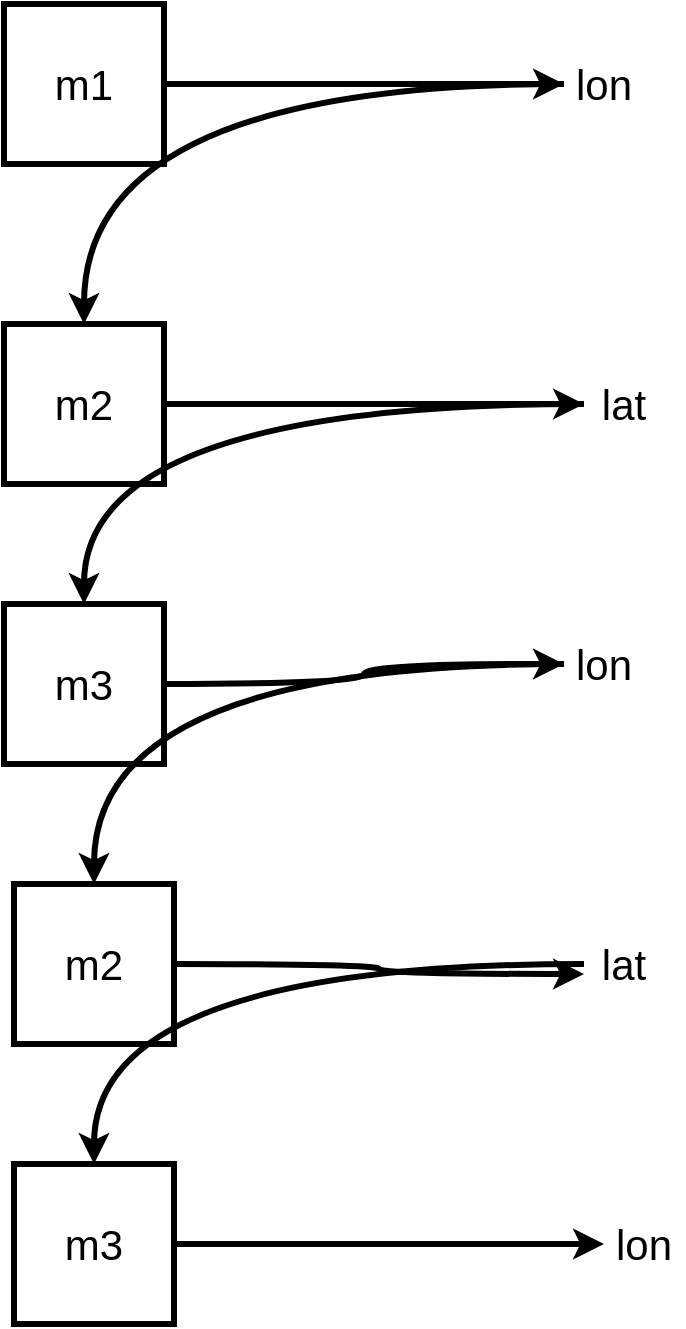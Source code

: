 <mxfile version="10.7.1" type="github"><diagram id="PI5RhqnS8B9B8hnC8TFM" name="Page-1"><mxGraphModel dx="1394" dy="830" grid="1" gridSize="10" guides="1" tooltips="1" connect="1" arrows="1" fold="1" page="1" pageScale="1" pageWidth="850" pageHeight="1100" math="0" shadow="0"><root><mxCell id="0"/><mxCell id="1" parent="0"/><mxCell id="EwYc90epcwq53xx4O9lc-12" style="edgeStyle=orthogonalEdgeStyle;rounded=0;orthogonalLoop=1;jettySize=auto;html=1;fontSize=21;strokeWidth=3;" edge="1" parent="1" source="EwYc90epcwq53xx4O9lc-1" target="EwYc90epcwq53xx4O9lc-4"><mxGeometry relative="1" as="geometry"/></mxCell><mxCell id="EwYc90epcwq53xx4O9lc-1" value="m1" style="whiteSpace=wrap;html=1;aspect=fixed;fontSize=21;strokeWidth=3;" vertex="1" parent="1"><mxGeometry x="340" y="130" width="80" height="80" as="geometry"/></mxCell><mxCell id="EwYc90epcwq53xx4O9lc-15" style="edgeStyle=orthogonalEdgeStyle;curved=1;rounded=0;orthogonalLoop=1;jettySize=auto;html=1;fontSize=21;strokeWidth=3;" edge="1" parent="1" source="EwYc90epcwq53xx4O9lc-2" target="EwYc90epcwq53xx4O9lc-5"><mxGeometry relative="1" as="geometry"/></mxCell><mxCell id="EwYc90epcwq53xx4O9lc-2" value="m2" style="whiteSpace=wrap;html=1;aspect=fixed;fontSize=21;strokeWidth=3;" vertex="1" parent="1"><mxGeometry x="340" y="290" width="80" height="80" as="geometry"/></mxCell><mxCell id="EwYc90epcwq53xx4O9lc-17" style="edgeStyle=orthogonalEdgeStyle;curved=1;rounded=0;orthogonalLoop=1;jettySize=auto;html=1;fontSize=21;strokeWidth=3;" edge="1" parent="1" source="EwYc90epcwq53xx4O9lc-3" target="EwYc90epcwq53xx4O9lc-8"><mxGeometry relative="1" as="geometry"/></mxCell><mxCell id="EwYc90epcwq53xx4O9lc-3" value="m3" style="whiteSpace=wrap;html=1;aspect=fixed;fontSize=21;strokeWidth=3;" vertex="1" parent="1"><mxGeometry x="340" y="430" width="80" height="80" as="geometry"/></mxCell><mxCell id="EwYc90epcwq53xx4O9lc-14" style="edgeStyle=orthogonalEdgeStyle;curved=1;rounded=0;orthogonalLoop=1;jettySize=auto;html=1;entryX=0.5;entryY=0;entryDx=0;entryDy=0;fontSize=21;strokeWidth=3;" edge="1" parent="1" source="EwYc90epcwq53xx4O9lc-4" target="EwYc90epcwq53xx4O9lc-2"><mxGeometry relative="1" as="geometry"/></mxCell><mxCell id="EwYc90epcwq53xx4O9lc-4" value="lon" style="text;html=1;strokeColor=none;fillColor=none;align=center;verticalAlign=middle;whiteSpace=wrap;rounded=0;fontSize=21;strokeWidth=3;" vertex="1" parent="1"><mxGeometry x="620" y="160" width="40" height="20" as="geometry"/></mxCell><mxCell id="EwYc90epcwq53xx4O9lc-16" style="edgeStyle=orthogonalEdgeStyle;curved=1;rounded=0;orthogonalLoop=1;jettySize=auto;html=1;fontSize=21;strokeWidth=3;" edge="1" parent="1" source="EwYc90epcwq53xx4O9lc-5" target="EwYc90epcwq53xx4O9lc-3"><mxGeometry relative="1" as="geometry"/></mxCell><mxCell id="EwYc90epcwq53xx4O9lc-5" value="lat" style="text;html=1;strokeColor=none;fillColor=none;align=center;verticalAlign=middle;whiteSpace=wrap;rounded=0;fontSize=21;strokeWidth=3;" vertex="1" parent="1"><mxGeometry x="630" y="320" width="40" height="20" as="geometry"/></mxCell><mxCell id="EwYc90epcwq53xx4O9lc-19" style="edgeStyle=orthogonalEdgeStyle;curved=1;rounded=0;orthogonalLoop=1;jettySize=auto;html=1;entryX=0;entryY=0.75;entryDx=0;entryDy=0;fontSize=21;strokeWidth=3;" edge="1" parent="1" source="EwYc90epcwq53xx4O9lc-6" target="EwYc90epcwq53xx4O9lc-9"><mxGeometry relative="1" as="geometry"/></mxCell><mxCell id="EwYc90epcwq53xx4O9lc-6" value="m2" style="whiteSpace=wrap;html=1;aspect=fixed;fontSize=21;strokeWidth=3;" vertex="1" parent="1"><mxGeometry x="345" y="570" width="80" height="80" as="geometry"/></mxCell><mxCell id="EwYc90epcwq53xx4O9lc-21" style="edgeStyle=orthogonalEdgeStyle;curved=1;rounded=0;orthogonalLoop=1;jettySize=auto;html=1;entryX=0;entryY=0.5;entryDx=0;entryDy=0;fontSize=21;strokeWidth=3;" edge="1" parent="1" source="EwYc90epcwq53xx4O9lc-7" target="EwYc90epcwq53xx4O9lc-10"><mxGeometry relative="1" as="geometry"/></mxCell><mxCell id="EwYc90epcwq53xx4O9lc-7" value="m3" style="whiteSpace=wrap;html=1;aspect=fixed;fontSize=21;strokeWidth=3;" vertex="1" parent="1"><mxGeometry x="345" y="710" width="80" height="80" as="geometry"/></mxCell><mxCell id="EwYc90epcwq53xx4O9lc-18" style="edgeStyle=orthogonalEdgeStyle;curved=1;rounded=0;orthogonalLoop=1;jettySize=auto;html=1;entryX=0.5;entryY=0;entryDx=0;entryDy=0;fontSize=21;strokeWidth=3;" edge="1" parent="1" source="EwYc90epcwq53xx4O9lc-8" target="EwYc90epcwq53xx4O9lc-6"><mxGeometry relative="1" as="geometry"/></mxCell><mxCell id="EwYc90epcwq53xx4O9lc-8" value="lon" style="text;html=1;strokeColor=none;fillColor=none;align=center;verticalAlign=middle;whiteSpace=wrap;rounded=0;fontSize=21;strokeWidth=3;" vertex="1" parent="1"><mxGeometry x="620" y="450" width="40" height="20" as="geometry"/></mxCell><mxCell id="EwYc90epcwq53xx4O9lc-20" style="edgeStyle=orthogonalEdgeStyle;curved=1;rounded=0;orthogonalLoop=1;jettySize=auto;html=1;entryX=0.5;entryY=0;entryDx=0;entryDy=0;fontSize=21;strokeWidth=3;" edge="1" parent="1" source="EwYc90epcwq53xx4O9lc-9" target="EwYc90epcwq53xx4O9lc-7"><mxGeometry relative="1" as="geometry"/></mxCell><mxCell id="EwYc90epcwq53xx4O9lc-9" value="lat" style="text;html=1;strokeColor=none;fillColor=none;align=center;verticalAlign=middle;whiteSpace=wrap;rounded=0;fontSize=21;strokeWidth=3;" vertex="1" parent="1"><mxGeometry x="630" y="600" width="40" height="20" as="geometry"/></mxCell><mxCell id="EwYc90epcwq53xx4O9lc-10" value="lon" style="text;html=1;strokeColor=none;fillColor=none;align=center;verticalAlign=middle;whiteSpace=wrap;rounded=0;fontSize=21;strokeWidth=3;" vertex="1" parent="1"><mxGeometry x="640" y="740" width="40" height="20" as="geometry"/></mxCell></root></mxGraphModel></diagram></mxfile>